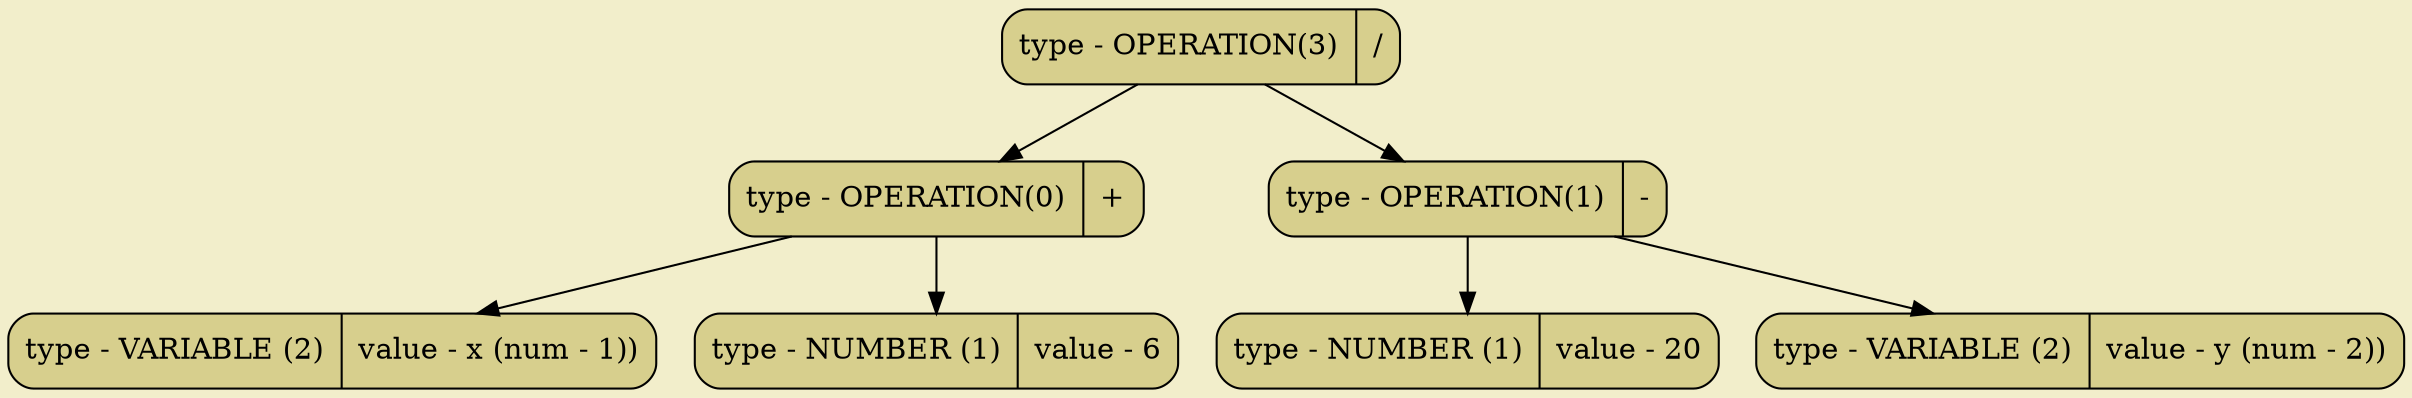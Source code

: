 digraph
{
bgcolor="#F2EECB";
rankdir = TB;
POINT_0x5ea2d7f1a490[shape=Mrecord, label = "type - OPERATION(3) | /", style="filled",fillcolor="#D7CF8D"]
POINT_0x5ea2d7f1a8c0[shape=Mrecord, label = "type - OPERATION(0) | +", style="filled",fillcolor="#D7CF8D"]
POINT_0x5ea2d7f1a8e0[shape=Mrecord, label = "type - VARIABLE (2) | value - x (num - 1))", style="filled",fillcolor="#D7CF8D"]
POINT_0x5ea2d7f1a900[shape=Mrecord, label = "type - NUMBER (1) | value - 6", style="filled",fillcolor="#D7CF8D"]
POINT_0x5ea2d7f1a920[shape=Mrecord, label = "type - OPERATION(1) | -", style="filled",fillcolor="#D7CF8D"]
POINT_0x5ea2d7f1a940[shape=Mrecord, label = "type - NUMBER (1) | value - 20", style="filled",fillcolor="#D7CF8D"]
POINT_0x5ea2d7f1a960[shape=Mrecord, label = "type - VARIABLE (2) | value - y (num - 2))", style="filled",fillcolor="#D7CF8D"]
POINT_0x5ea2d7f1a490 -> POINT_0x5ea2d7f1a8c0
POINT_0x5ea2d7f1a490 -> POINT_0x5ea2d7f1a920
POINT_0x5ea2d7f1a8c0 -> POINT_0x5ea2d7f1a8e0
POINT_0x5ea2d7f1a8c0 -> POINT_0x5ea2d7f1a900
POINT_0x5ea2d7f1a920 -> POINT_0x5ea2d7f1a940
POINT_0x5ea2d7f1a920 -> POINT_0x5ea2d7f1a960
}
